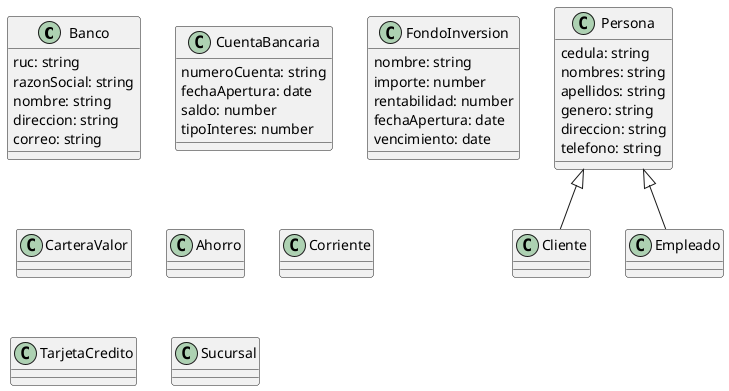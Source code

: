 @startuml
class Banco{
    ruc: string
    razonSocial: string
    nombre: string
    direccion: string
    correo: string
}

class Persona{
    cedula: string
    nombres: string
    apellidos: string
    genero: string
    direccion: string
    telefono: string
}

class Cliente{}
class Empleado{}

class CuentaBancaria{
    numeroCuenta: string
    fechaApertura: date
    saldo: number
    tipoInteres: number
}

class FondoInversion{
    nombre: string
    importe: number
    rentabilidad: number
    fechaApertura: date
    vencimiento: date
}

class CarteraValor{

}
class Ahorro{}
class Corriente{}
class TarjetaCredito{}
class Sucursal{}

Persona <|-- Cliente
Persona <|-- Empleado

@enduml
